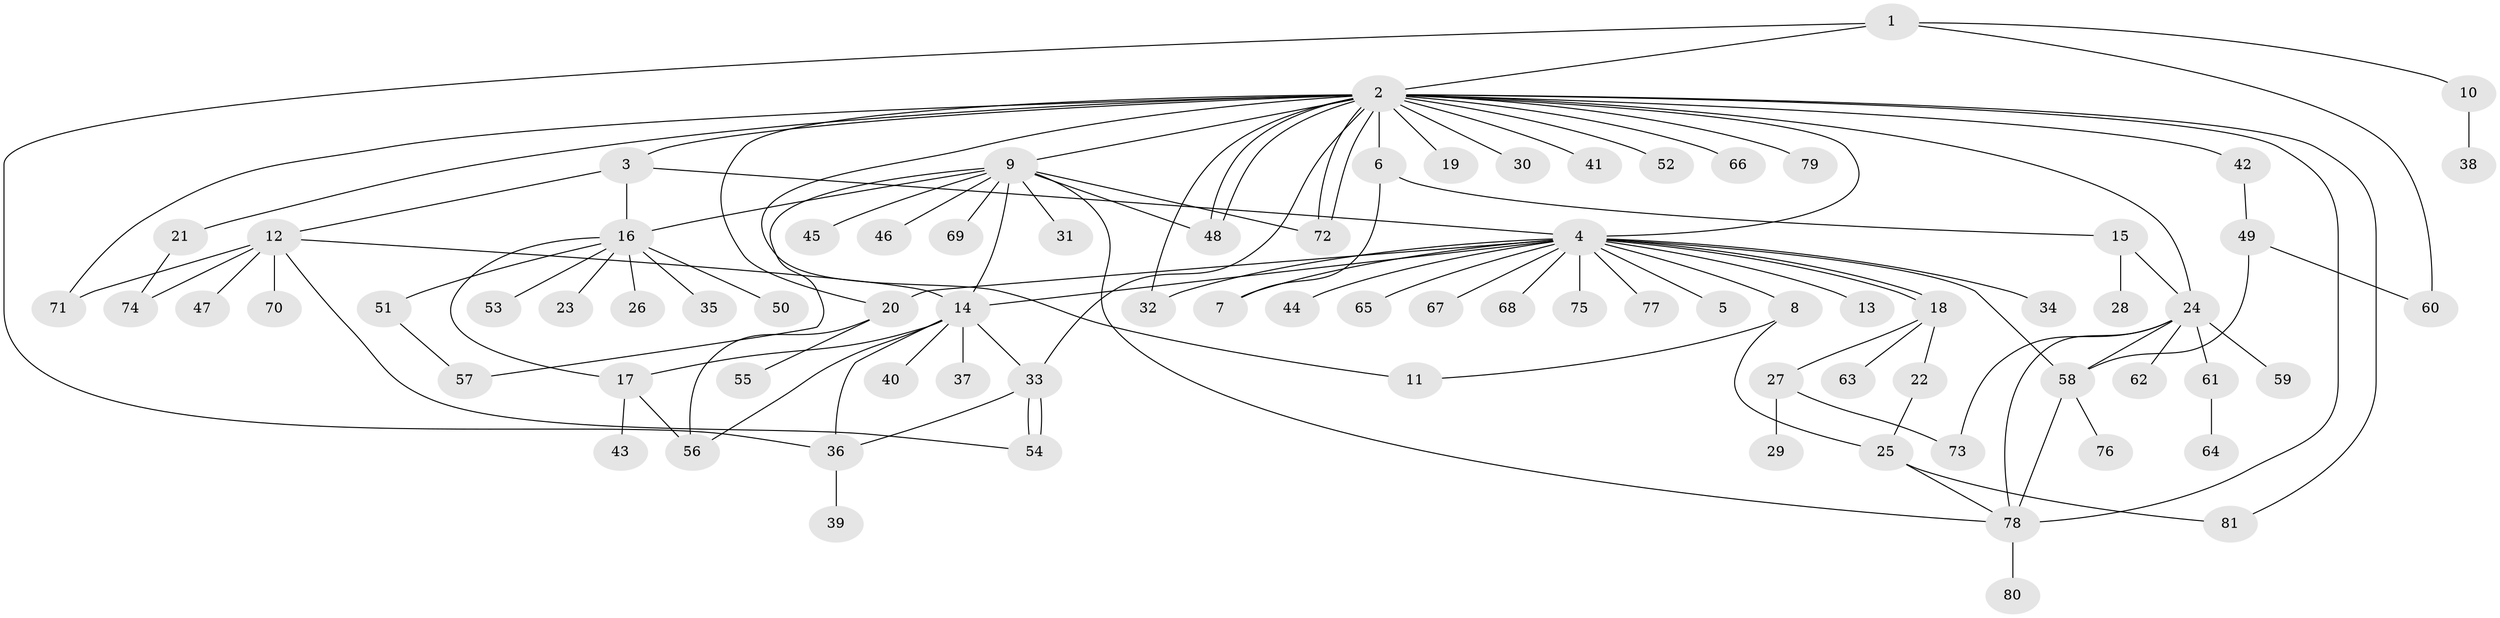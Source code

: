 // Generated by graph-tools (version 1.1) at 2025/26/03/09/25 03:26:09]
// undirected, 81 vertices, 115 edges
graph export_dot {
graph [start="1"]
  node [color=gray90,style=filled];
  1;
  2;
  3;
  4;
  5;
  6;
  7;
  8;
  9;
  10;
  11;
  12;
  13;
  14;
  15;
  16;
  17;
  18;
  19;
  20;
  21;
  22;
  23;
  24;
  25;
  26;
  27;
  28;
  29;
  30;
  31;
  32;
  33;
  34;
  35;
  36;
  37;
  38;
  39;
  40;
  41;
  42;
  43;
  44;
  45;
  46;
  47;
  48;
  49;
  50;
  51;
  52;
  53;
  54;
  55;
  56;
  57;
  58;
  59;
  60;
  61;
  62;
  63;
  64;
  65;
  66;
  67;
  68;
  69;
  70;
  71;
  72;
  73;
  74;
  75;
  76;
  77;
  78;
  79;
  80;
  81;
  1 -- 2;
  1 -- 10;
  1 -- 36;
  1 -- 60;
  2 -- 3;
  2 -- 4;
  2 -- 6;
  2 -- 9;
  2 -- 11;
  2 -- 19;
  2 -- 20;
  2 -- 21;
  2 -- 24;
  2 -- 30;
  2 -- 32;
  2 -- 33;
  2 -- 41;
  2 -- 42;
  2 -- 48;
  2 -- 48;
  2 -- 52;
  2 -- 66;
  2 -- 71;
  2 -- 72;
  2 -- 72;
  2 -- 78;
  2 -- 79;
  2 -- 81;
  3 -- 4;
  3 -- 12;
  3 -- 16;
  4 -- 5;
  4 -- 7;
  4 -- 8;
  4 -- 13;
  4 -- 14;
  4 -- 18;
  4 -- 18;
  4 -- 20;
  4 -- 32;
  4 -- 34;
  4 -- 44;
  4 -- 58;
  4 -- 65;
  4 -- 67;
  4 -- 68;
  4 -- 75;
  4 -- 77;
  6 -- 7;
  6 -- 15;
  8 -- 11;
  8 -- 25;
  9 -- 14;
  9 -- 16;
  9 -- 31;
  9 -- 45;
  9 -- 46;
  9 -- 48;
  9 -- 57;
  9 -- 69;
  9 -- 72;
  9 -- 78;
  10 -- 38;
  12 -- 14;
  12 -- 47;
  12 -- 54;
  12 -- 70;
  12 -- 71;
  12 -- 74;
  14 -- 17;
  14 -- 33;
  14 -- 36;
  14 -- 37;
  14 -- 40;
  14 -- 56;
  15 -- 24;
  15 -- 28;
  16 -- 17;
  16 -- 23;
  16 -- 26;
  16 -- 35;
  16 -- 50;
  16 -- 51;
  16 -- 53;
  17 -- 43;
  17 -- 56;
  18 -- 22;
  18 -- 27;
  18 -- 63;
  20 -- 55;
  20 -- 56;
  21 -- 74;
  22 -- 25;
  24 -- 58;
  24 -- 59;
  24 -- 61;
  24 -- 62;
  24 -- 73;
  24 -- 78;
  25 -- 78;
  25 -- 81;
  27 -- 29;
  27 -- 73;
  33 -- 36;
  33 -- 54;
  33 -- 54;
  36 -- 39;
  42 -- 49;
  49 -- 58;
  49 -- 60;
  51 -- 57;
  58 -- 76;
  58 -- 78;
  61 -- 64;
  78 -- 80;
}
